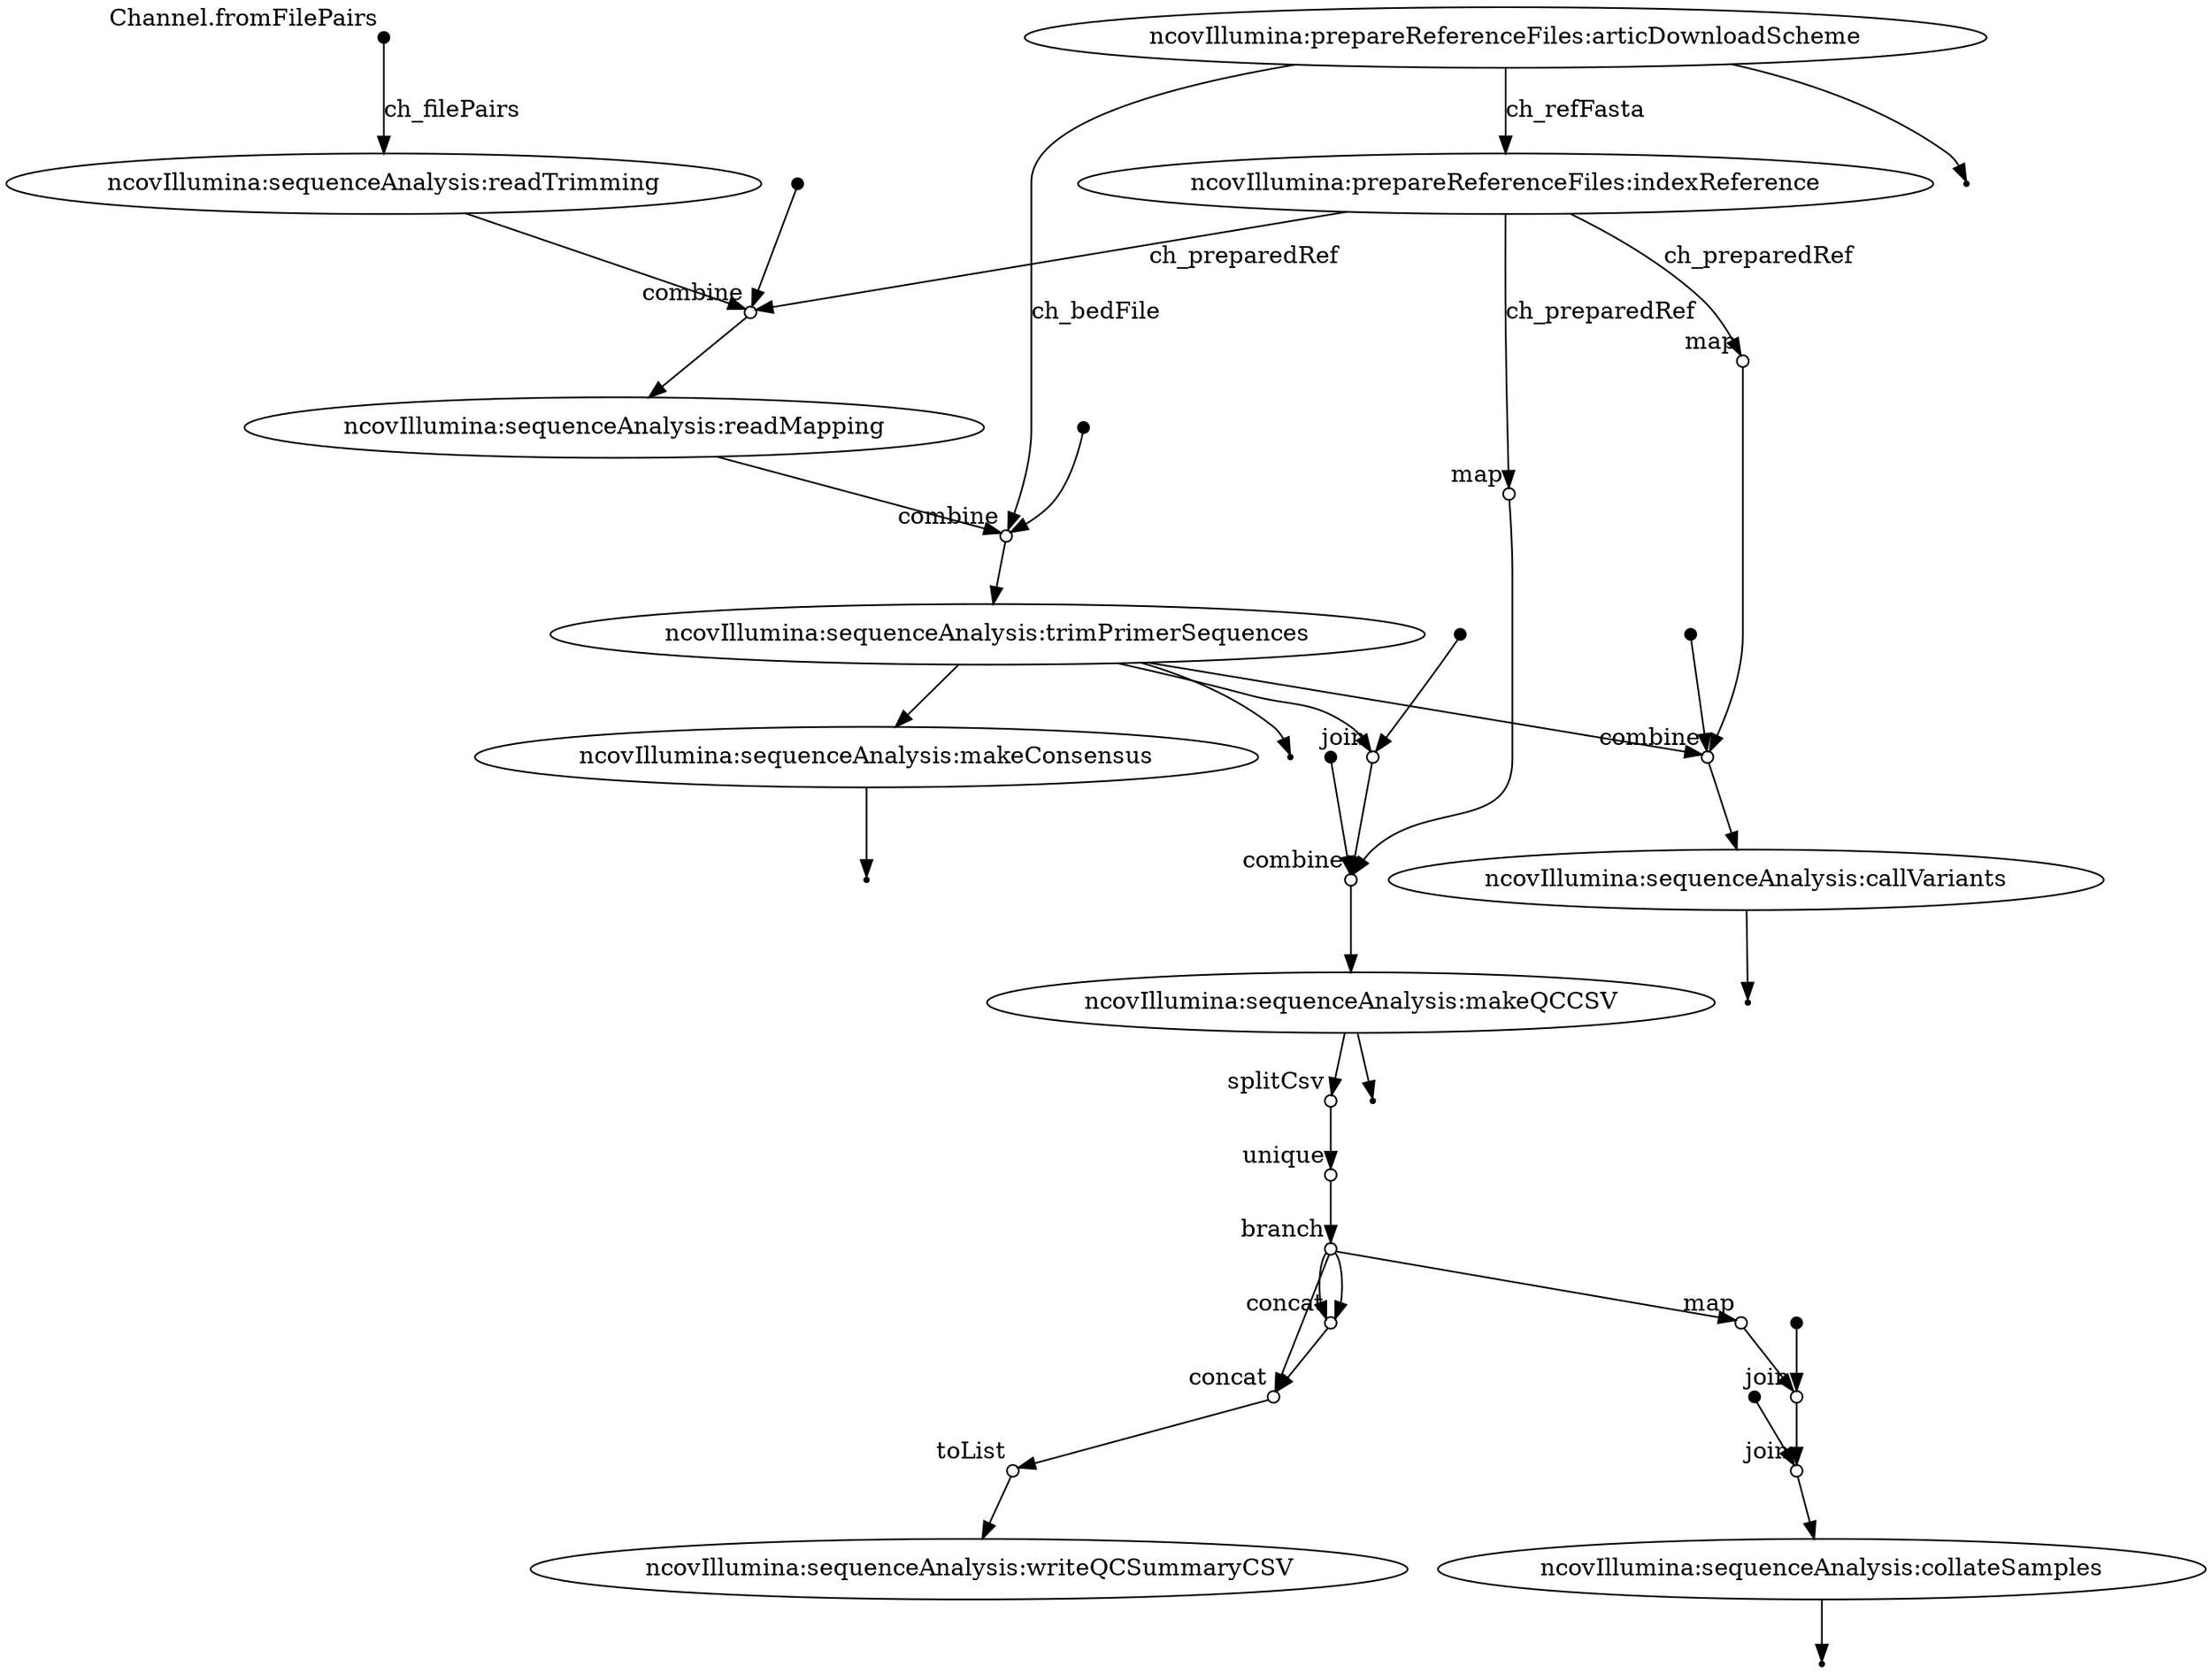digraph "06_23_run" {
	graph [bb="0,0,916,1012.6"];
	node [label="\N"];
	p0	 [fixedsize=true,
		height=0.1,
		label="",
		pos="718,994",
		shape=point,
		width=0.091667,
		xlabel="Channel.fromFilePairs",
		xlp="776.4,1005.1"];
	p4	 [height=0.5,
		label="ncovIllumina:sequenceAnalysis:readTrimming",
		pos="718,906",
		width=4.8908];
	p0 -> p4	 [label=ch_filePairs,
		lp="750,950",
		pos="e,718,924 718,990.14 718,981.5 718,955.01 718,934.23"];
	p6	 [fixedsize=true,
		height=0.097222,
		label="",
		pos="564,828",
		shape=circle,
		width=0.090278,
		xlabel=combine,
		xlp="536.5,839"];
	p4 -> p6	 [pos="e,566.55,830.26 684.2,888.32 649.82,871.35 598.45,846 575.64,834.74"];
	p1	 [height=0.5,
		label="ncovIllumina:prepareReferenceFiles:articDownloadScheme",
		pos="423,994",
		width=6.1247];
	p3	 [height=0.5,
		label="ncovIllumina:prepareReferenceFiles:indexReference",
		pos="200,906",
		width=5.4025];
	p1 -> p3	 [label=ch_refFasta,
		lp="363.5,950",
		pos="e,243.14,923.64 379.74,976.32 343.43,962.31 291.42,942.26 252.69,927.32"];
	p9	 [fixedsize=true,
		height=0.097222,
		label="",
		pos="589,692",
		shape=circle,
		width=0.090278,
		xlabel=combine,
		xlp="561.5,703"];
	p1 -> p9	 [label=ch_bedFile,
		lp="453.5,828",
		pos="e,585.83,693.49 423,975.87 423,958.51 423,930.89 423,907 423,907 423,907 423,757 423,724.32 536.4,701.94 575.75,695.16"];
	p2	 [height=0.05,
		pos="453,906",
		shape=point,
		width=0.038889];
	p1 -> p2	 [pos="e,452.64,908.27 430.24,975.65 432.5,970.05 434.94,963.8 437,958 441.85,944.39 446.72,928.46 449.79,918.07"];
	p3 -> p6	 [label=ch_preparedRef,
		lp="479.5,862",
		pos="e,561.09,829.61 274.98,889.34 364.57,870.64 507.83,840.73 551.17,831.68"];
	p12	 [fixedsize=true,
		height=0.097222,
		label="",
		pos="186,798",
		shape=circle,
		width=0.090278,
		xlabel=map,
		xlp="170,809"];
	p3 -> p12	 [label=ch_preparedRef,
		lp="230.5,862",
		pos="e,185.71,801.74 192.32,887.89 190.17,882.3 188.12,875.99 187,870 183.25,849.96 183.93,826.18 184.88,811.86"];
	p21	 [fixedsize=true,
		height=0.097222,
		label="",
		pos="308,718",
		shape=circle,
		width=0.090278,
		xlabel=map,
		xlp="292,729"];
	p3 -> p21	 [label=ch_preparedRef,
		lp="342.5,828",
		pos="e,308.21,721.86 250.96,888.51 259.67,883.73 267.87,877.65 274,870 307.35,828.35 309.42,760.47 308.67,732.11"];
	p10	 [height=0.5,
		label="ncovIllumina:sequenceAnalysis:trimPrimerSequences",
		pos="574,632",
		width=5.59];
	p9 -> p10	 [pos="e,578.41,650.05 588.36,688.51 587.05,683.44 583.94,671.45 580.96,659.9"];
	p7	 [height=0.5,
		label="ncovIllumina:sequenceAnalysis:readMapping",
		pos="623,758",
		width=4.781];
	p6 -> p7	 [pos="e,608.2,776.06 565.96,824.74 571.48,818.38 587.61,799.78 601.32,783.99"];
	p5	 [fixedsize=true,
		height=0.1,
		label="",
		pos="520,906",
		shape=point,
		width=0.091667];
	p5 -> p6	 [pos="e,562.66,831.31 521.46,902.47 527.05,892.83 547.2,858.02 557.64,839.99"];
	p7 -> p9	 [pos="e,590.21,695.28 613.89,739.85 607.89,728.57 600.22,714.12 594.99,704.27"];
	p8	 [fixedsize=true,
		height=0.1,
		label="",
		pos="817,758",
		shape=point,
		width=0.091667];
	p8 -> p9	 [pos="e,592.34,692.91 815.74,754.34 813.78,750.54 809.64,743.59 804,740 737.39,697.62 638.24,693.04 602.47,692.84"];
	p11	 [height=0.05,
		pos="533,558",
		shape=point,
		width=0.038889];
	p10 -> p11	 [pos="e,533.48,559.85 564.28,613.94 556.21,599.77 545.03,580.12 538.45,568.57"];
	p14	 [fixedsize=true,
		height=0.097222,
		label="",
		pos="170,558",
		shape=circle,
		width=0.090278,
		xlabel=combine,
		xlp="142.5,569"];
	p10 -> p14	 [pos="e,173.18,559.57 487.83,615.64 387.42,597.75 229.35,569.58 183.11,561.34"];
	p17	 [height=0.5,
		label="ncovIllumina:sequenceAnalysis:makeConsensus",
		pos="735,558",
		width=5.0414];
	p10 -> p17	 [pos="e,697.58,575.73 611.34,614.3 634.22,604.07 663.71,590.88 688.14,579.95"];
	p20	 [fixedsize=true,
		height=0.097222,
		label="",
		pos="356,558",
		shape=circle,
		width=0.090278,
		xlabel=join,
		xlp="341.5,569"];
	p10 -> p20	 [pos="e,357,561.41 522.49,614.52 500.56,607.76 474.64,600.11 451,594 414.45,584.56 399.47,596.84 368,576 365.75,574.51 363.79,572.44 362.14\
,570.26"];
	p15	 [height=0.5,
		label="ncovIllumina:sequenceAnalysis:callVariants",
		pos="166,484",
		width=4.6165];
	p14 -> p15	 [pos="e,166.95,502.14 169.85,554.27 169.46,547.35 168.42,528.58 167.52,512.32"];
	p12 -> p14	 [pos="e,171.05,561.7 186,794.31 186,784.33 186,748.52 186,719 186,719 186,719 186,631 186,609.61 179.19,585.47 174.45,571.29"];
	p13	 [fixedsize=true,
		height=0.1,
		label="",
		pos="154,632",
		shape=point,
		width=0.091667];
	p13 -> p14	 [pos="e,169.39,561.74 154.61,628.27 156.65,619.09 163.34,588.99 167.19,571.64"];
	p16	 [height=0.05,
		pos="166,410",
		shape=point,
		width=0.038889];
	p15 -> p16	 [pos="e,166,411.85 166,465.94 166,452.37 166,433.79 166,422.09"];
	p18	 [height=0.05,
		pos="735,484",
		shape=point,
		width=0.038889];
	p17 -> p18	 [pos="e,735,485.85 735,539.94 735,526.37 735,507.79 735,496.09"];
	p19	 [fixedsize=true,
		height=0.1,
		label="",
		pos="351,632",
		shape=point,
		width=0.091667];
	p19 -> p20	 [pos="e,355.81,561.74 351.19,628.27 351.82,619.13 353.9,589.28 355.1,571.89"];
	p23	 [fixedsize=true,
		height=0.097222,
		label="",
		pos="357,484",
		shape=circle,
		width=0.090278,
		xlabel=combine,
		xlp="377.5,495"];
	p20 -> p23	 [pos="e,356.96,487.74 356.04,554.27 356.16,545.13 356.58,515.28 356.82,497.89"];
	p24	 [height=0.5,
		label="ncovIllumina:sequenceAnalysis:makeQCCSV",
		pos="359,410",
		width=4.7901];
	p23 -> p24	 [pos="e,358.52,428.14 357.08,480.27 357.27,473.35 357.79,454.58 358.24,438.32"];
	p21 -> p23	 [pos="e,354.94,487.31 308.09,714.45 308.34,707.39 309,686.98 309,670 309,670 309,670 309,557 309,543.07 334.2,511.52 348.08,495.2"];
	p22	 [fixedsize=true,
		height=0.1,
		label="",
		pos="381,558",
		shape=point,
		width=0.091667];
	p22 -> p23	 [pos="e,357.81,487.44 380.09,554.27 377,545.01 366.82,514.45 361.06,497.17"];
	p26	 [fixedsize=true,
		height=0.097222,
		label="",
		pos="347,350",
		shape=circle,
		width=0.090278,
		xlabel=splitCsv,
		xlp="321,361"];
	p24 -> p26	 [pos="e,347.56,353.69 355.46,391.91 353.59,382.86 351.33,371.93 349.62,363.65"];
	p25	 [height=0.05,
		pos="372,350",
		shape=point,
		width=0.038889];
	p24 -> p25	 [pos="e,371.76,352.06 362.83,391.91 365.01,382.2 367.66,370.34 369.56,361.9"];
	p27	 [fixedsize=true,
		height=0.097222,
		label="",
		pos="347,304",
		shape=circle,
		width=0.090278,
		xlabel=unique,
		xlp="325,315"];
	p26 -> p27	 [pos="e,347,307.55 347,346.38 347,340.86 347,327.74 347,317.74"];
	p28	 [fixedsize=true,
		height=0.097222,
		label="",
		pos="347,258",
		shape=circle,
		width=0.090278,
		xlabel=branch,
		xlp="325,269"];
	p27 -> p28	 [pos="e,347,261.55 347,300.38 347,294.86 347,281.74 347,271.74"];
	p29	 [fixedsize=true,
		height=0.097222,
		label="",
		pos="339,212",
		shape=circle,
		width=0.090278,
		xlabel=concat,
		xlp="317.5,223"];
	p28 -> p29	 [pos="e,339.46,215.55 346.52,254.38 345.51,248.8 343.08,235.45 341.26,225.41"];
	p30	 [fixedsize=true,
		height=0.097222,
		label="",
		pos="307,166",
		shape=circle,
		width=0.090278,
		xlabel=concat,
		xlp="285.5,177"];
	p28 -> p30	 [pos="e,307.93,169.7 345.58,254.45 342.05,248.08 332.68,230.89 326,216 320.48,203.69 315,189.25 311.35,179.25"];
	p29;
	p28 -> p29	 [pos="e,340.04,215.4 347.12,254.28 347.27,249.95 347.34,241.23 346,234 345.44,230.96 344.54,227.75 343.57,224.79"];
	p33	 [fixedsize=true,
		height=0.097222,
		label="",
		pos="610,212",
		shape=circle,
		width=0.090278,
		xlabel=map,
		xlp="594,223"];
	p28 -> p33	 [pos="e,606.72,213.55 349.95,256.51 374.66,252.37 547.32,223.49 596.78,215.21"];
	p29 -> p30	 [pos="e,308.6,169.2 337.46,208.88 333.41,203.32 322.29,188.02 314.67,177.54"];
	p31	 [fixedsize=true,
		height=0.097222,
		label="",
		pos="293,120",
		shape=circle,
		width=0.090278,
		xlabel=toList,
		xlp="273.5,131"];
	p30 -> p31	 [pos="e,293.81,123.55 306.17,162.38 304.39,156.8 300.14,143.45 296.95,133.41"];
	p32	 [height=0.5,
		label="ncovIllumina:sequenceAnalysis:writeQCSummaryCSV",
		pos="291,60",
		width=5.7317];
	p31 -> p32	 [pos="e,291.59,78.064 292.9,116.2 292.72,111.01 292.32,99.361 291.93,88.101"];
	p35	 [fixedsize=true,
		height=0.097222,
		label="",
		pos="691,166",
		shape=circle,
		width=0.090278,
		xlabel=join,
		xlp="676.5,177"];
	p33 -> p35	 [pos="e,688.54,168.34 612.7,209.54 623.02,203.93 660.42,183.61 679.56,173.22"];
	p37	 [fixedsize=true,
		height=0.097222,
		label="",
		pos="691,120",
		shape=circle,
		width=0.090278,
		xlabel=join,
		xlp="676.5,131"];
	p35 -> p37	 [pos="e,691,123.55 691,162.38 691,156.86 691,143.74 691,133.74"];
	p34	 [fixedsize=true,
		height=0.1,
		label="",
		pos="691,212",
		shape=point,
		width=0.091667];
	p34 -> p35	 [pos="e,691,169.55 691,208.38 691,202.86 691,189.74 691,179.74"];
	p38	 [height=0.5,
		label="ncovIllumina:sequenceAnalysis:collateSamples",
		pos="694,60",
		width=4.9546];
	p37 -> p38	 [pos="e,693.12,78.064 691.14,116.2 691.41,111.01 692.02,99.361 692.6,88.101"];
	p36	 [fixedsize=true,
		height=0.1,
		label="",
		pos="666,166",
		shape=point,
		width=0.091667];
	p36 -> p37	 [pos="e,689.52,123.6 667.34,162.63 670.5,157.08 678.57,142.88 684.4,132.61"];
	p39	 [height=0.05,
		pos="694,2",
		shape=point,
		width=0.038889];
	p38 -> p39	 [pos="e,694,3.9958 694,41.894 694,32.888 694,22.1 694,14.173"];
}

